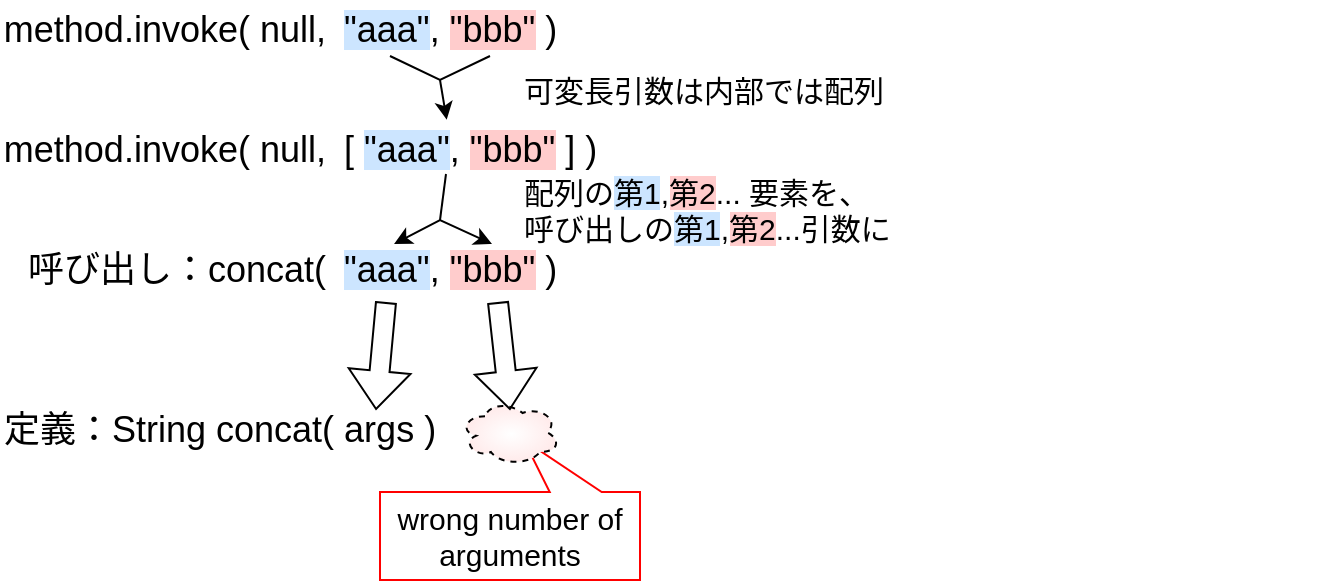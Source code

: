 <mxfile version="20.1.1" type="device"><diagram id="oLsbi_l1qxMdcV5dlLNY" name="Page-1"><mxGraphModel dx="677" dy="336" grid="1" gridSize="10" guides="1" tooltips="1" connect="1" arrows="1" fold="1" page="1" pageScale="1" pageWidth="827" pageHeight="1169" math="0" shadow="0"><root><mxCell id="0"/><mxCell id="1" parent="0"/><mxCell id="k732pPB-8Y4zue3u23fd-6" value="method.invoke( null,&amp;nbsp;" style="text;html=1;strokeColor=none;fillColor=none;align=right;verticalAlign=middle;whiteSpace=wrap;rounded=0;fontSize=18;" parent="1" vertex="1"><mxGeometry x="80" y="80" width="170" height="30" as="geometry"/></mxCell><mxCell id="k732pPB-8Y4zue3u23fd-7" value="method.invoke( null,&amp;nbsp;" style="text;html=1;strokeColor=none;fillColor=none;align=right;verticalAlign=middle;whiteSpace=wrap;rounded=0;fontSize=18;" parent="1" vertex="1"><mxGeometry x="80" y="140" width="170" height="30" as="geometry"/></mxCell><mxCell id="k732pPB-8Y4zue3u23fd-8" value="呼び出し：concat(&amp;nbsp;" style="text;html=1;strokeColor=none;fillColor=none;align=right;verticalAlign=middle;whiteSpace=wrap;rounded=0;fontSize=18;" parent="1" vertex="1"><mxGeometry x="90" y="200" width="160" height="30" as="geometry"/></mxCell><mxCell id="k732pPB-8Y4zue3u23fd-10" value="定義：String concat( args )" style="text;html=1;strokeColor=none;fillColor=none;align=left;verticalAlign=middle;whiteSpace=wrap;rounded=0;fontSize=18;" parent="1" vertex="1"><mxGeometry x="80" y="280" width="220" height="30" as="geometry"/></mxCell><mxCell id="k732pPB-8Y4zue3u23fd-11" value="&lt;span style=&quot;background-color: rgb(204, 229, 255);&quot;&gt;&quot;aaa&quot;&lt;/span&gt;, &lt;span style=&quot;background-color: rgb(255, 204, 204);&quot;&gt;&quot;bbb&quot;&lt;/span&gt; )" style="text;html=1;strokeColor=none;fillColor=none;align=left;verticalAlign=middle;whiteSpace=wrap;rounded=0;fontSize=18;" parent="1" vertex="1"><mxGeometry x="250" y="80" width="120" height="30" as="geometry"/></mxCell><mxCell id="k732pPB-8Y4zue3u23fd-15" value="[&amp;nbsp;&lt;span style=&quot;background-color: rgb(204, 229, 255);&quot;&gt;&quot;aaa&quot;&lt;/span&gt;, &lt;span style=&quot;background-color: rgb(255, 204, 204);&quot;&gt;&quot;bbb&quot;&lt;/span&gt;&amp;nbsp;] )" style="text;html=1;strokeColor=none;fillColor=none;align=left;verticalAlign=middle;whiteSpace=wrap;rounded=0;fontSize=18;" parent="1" vertex="1"><mxGeometry x="250" y="140" width="140" height="30" as="geometry"/></mxCell><mxCell id="k732pPB-8Y4zue3u23fd-16" value="&lt;span style=&quot;background-color: rgb(204, 229, 255);&quot;&gt;&quot;aaa&quot;&lt;/span&gt;, &lt;span style=&quot;background-color: rgb(255, 204, 204);&quot;&gt;&quot;bbb&quot;&lt;/span&gt; )" style="text;html=1;strokeColor=none;fillColor=none;align=left;verticalAlign=middle;whiteSpace=wrap;rounded=0;fontSize=18;" parent="1" vertex="1"><mxGeometry x="250" y="200" width="120" height="30" as="geometry"/></mxCell><mxCell id="k732pPB-8Y4zue3u23fd-19" value="可変長引数は内部では配列" style="text;html=1;strokeColor=none;fillColor=none;align=left;verticalAlign=middle;whiteSpace=wrap;rounded=0;fontSize=15;" parent="1" vertex="1"><mxGeometry x="340" y="110" width="210" height="30" as="geometry"/></mxCell><mxCell id="k732pPB-8Y4zue3u23fd-22" value="配列の&lt;span style=&quot;background-color: rgb(204, 229, 255);&quot;&gt;第1&lt;/span&gt;,&lt;span style=&quot;background-color: rgb(255, 204, 204);&quot;&gt;第2&lt;/span&gt;... 要素を、&lt;br style=&quot;font-size: 15px;&quot;&gt;呼び出しの&lt;span style=&quot;background-color: rgb(204, 229, 255);&quot;&gt;第1&lt;/span&gt;,&lt;span style=&quot;background-color: rgb(255, 204, 204);&quot;&gt;第2&lt;/span&gt;...引数に" style="text;html=1;strokeColor=none;fillColor=none;align=left;verticalAlign=middle;whiteSpace=wrap;rounded=0;fontSize=15;" parent="1" vertex="1"><mxGeometry x="340" y="170" width="410" height="30" as="geometry"/></mxCell><mxCell id="k732pPB-8Y4zue3u23fd-23" value="" style="shape=flexArrow;endArrow=classic;html=1;rounded=0;fontSize=15;fontColor=#CCE5FF;" parent="1" edge="1"><mxGeometry width="50" height="50" relative="1" as="geometry"><mxPoint x="273" y="231" as="sourcePoint"/><mxPoint x="268" y="285" as="targetPoint"/></mxGeometry></mxCell><mxCell id="k732pPB-8Y4zue3u23fd-25" value="&lt;font&gt;wrong number of arguments&lt;/font&gt;" style="whiteSpace=wrap;html=1;shape=mxgraph.basic.rectCallout;dx=97.86;dy=26;boundedLbl=1;labelBackgroundColor=none;fontSize=15;direction=west;flipV=0;flipH=1;fillColor=#FFFFFF;fontColor=default;strokeColor=#FF0000;" parent="1" vertex="1"><mxGeometry x="270" y="300" width="130" height="70" as="geometry"/></mxCell><mxCell id="k732pPB-8Y4zue3u23fd-27" value="" style="ellipse;shape=cloud;whiteSpace=wrap;html=1;labelBackgroundColor=#CCE5FF;fontSize=15;fontColor=#000000;gradientColor=#FFEBEB;gradientDirection=radial;dashed=1;" parent="1" vertex="1"><mxGeometry x="310" y="280" width="50" height="32.5" as="geometry"/></mxCell><mxCell id="k732pPB-8Y4zue3u23fd-24" value="" style="shape=flexArrow;endArrow=classic;html=1;rounded=0;fontSize=15;fontColor=#CCE5FF;" parent="1" edge="1"><mxGeometry width="50" height="50" relative="1" as="geometry"><mxPoint x="329" y="231" as="sourcePoint"/><mxPoint x="335" y="285" as="targetPoint"/></mxGeometry></mxCell><mxCell id="k732pPB-8Y4zue3u23fd-29" value="" style="endArrow=none;html=1;rounded=0;fontSize=15;fontColor=default;" parent="1" edge="1"><mxGeometry width="50" height="50" relative="1" as="geometry"><mxPoint x="275" y="108" as="sourcePoint"/><mxPoint x="325" y="108" as="targetPoint"/><Array as="points"><mxPoint x="300" y="120"/></Array></mxGeometry></mxCell><mxCell id="k732pPB-8Y4zue3u23fd-30" value="" style="endArrow=classic;html=1;rounded=0;fontSize=15;fontColor=default;entryX=0.381;entryY=-0.005;entryDx=0;entryDy=0;entryPerimeter=0;" parent="1" target="k732pPB-8Y4zue3u23fd-15" edge="1"><mxGeometry width="50" height="50" relative="1" as="geometry"><mxPoint x="300" y="120" as="sourcePoint"/><mxPoint x="440" y="230" as="targetPoint"/></mxGeometry></mxCell><mxCell id="k732pPB-8Y4zue3u23fd-31" value="" style="endArrow=classic;startArrow=classic;html=1;rounded=0;fontSize=15;fontColor=default;" parent="1" edge="1"><mxGeometry width="50" height="50" relative="1" as="geometry"><mxPoint x="277" y="202" as="sourcePoint"/><mxPoint x="326" y="202" as="targetPoint"/><Array as="points"><mxPoint x="300" y="190"/></Array></mxGeometry></mxCell><mxCell id="k732pPB-8Y4zue3u23fd-32" value="" style="endArrow=none;html=1;rounded=0;fontSize=15;fontColor=default;" parent="1" edge="1"><mxGeometry width="50" height="50" relative="1" as="geometry"><mxPoint x="300" y="190" as="sourcePoint"/><mxPoint x="303" y="167" as="targetPoint"/></mxGeometry></mxCell></root></mxGraphModel></diagram></mxfile>